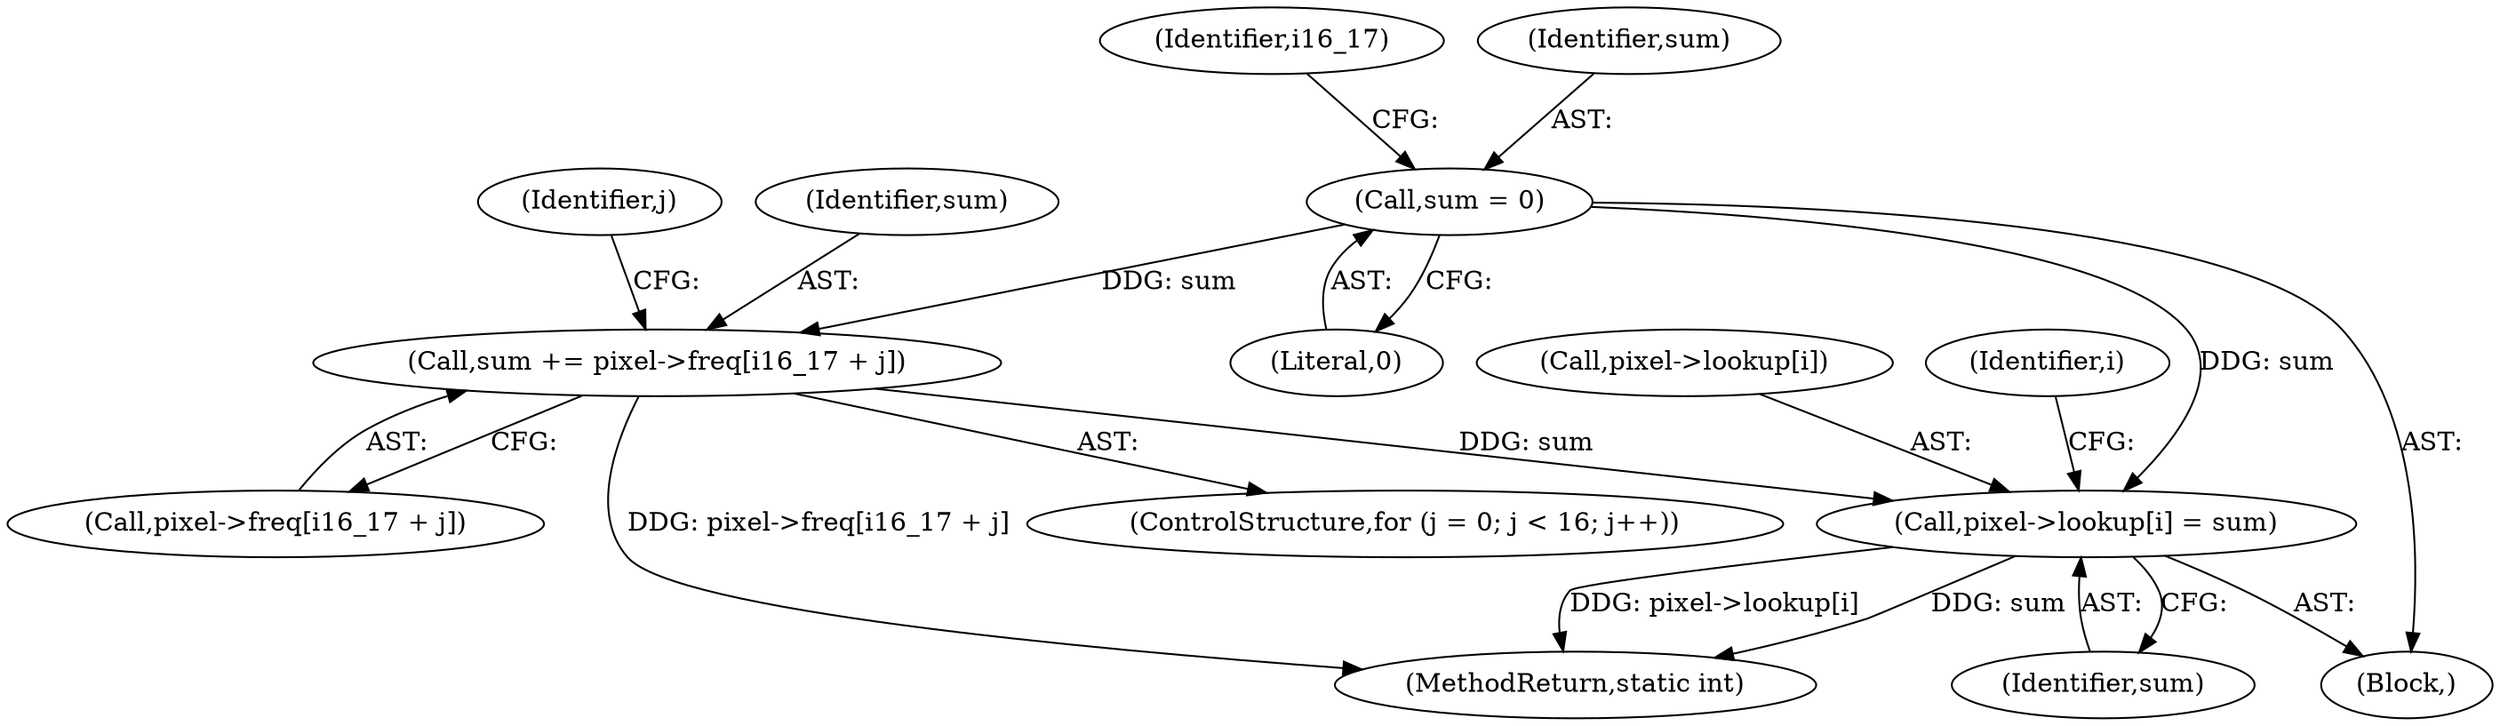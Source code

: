 digraph "0_FFmpeg_2171dfae8c065878a2e130390eb78cf2947a5b69@array" {
"1000337" [label="(Call,pixel->lookup[i] = sum)"];
"1000310" [label="(Call,sum = 0)"];
"1000328" [label="(Call,sum += pixel->freq[i16_17 + j])"];
"1000312" [label="(Literal,0)"];
"1000343" [label="(Identifier,sum)"];
"1000330" [label="(Call,pixel->freq[i16_17 + j])"];
"1000338" [label="(Call,pixel->lookup[i])"];
"1000328" [label="(Call,sum += pixel->freq[i16_17 + j])"];
"1000308" [label="(Block,)"];
"1000359" [label="(MethodReturn,static int)"];
"1000337" [label="(Call,pixel->lookup[i] = sum)"];
"1000307" [label="(Identifier,i)"];
"1000329" [label="(Identifier,sum)"];
"1000315" [label="(Identifier,i16_17)"];
"1000327" [label="(Identifier,j)"];
"1000311" [label="(Identifier,sum)"];
"1000319" [label="(ControlStructure,for (j = 0; j < 16; j++))"];
"1000310" [label="(Call,sum = 0)"];
"1000337" -> "1000308"  [label="AST: "];
"1000337" -> "1000343"  [label="CFG: "];
"1000338" -> "1000337"  [label="AST: "];
"1000343" -> "1000337"  [label="AST: "];
"1000307" -> "1000337"  [label="CFG: "];
"1000337" -> "1000359"  [label="DDG: sum"];
"1000337" -> "1000359"  [label="DDG: pixel->lookup[i]"];
"1000310" -> "1000337"  [label="DDG: sum"];
"1000328" -> "1000337"  [label="DDG: sum"];
"1000310" -> "1000308"  [label="AST: "];
"1000310" -> "1000312"  [label="CFG: "];
"1000311" -> "1000310"  [label="AST: "];
"1000312" -> "1000310"  [label="AST: "];
"1000315" -> "1000310"  [label="CFG: "];
"1000310" -> "1000328"  [label="DDG: sum"];
"1000328" -> "1000319"  [label="AST: "];
"1000328" -> "1000330"  [label="CFG: "];
"1000329" -> "1000328"  [label="AST: "];
"1000330" -> "1000328"  [label="AST: "];
"1000327" -> "1000328"  [label="CFG: "];
"1000328" -> "1000359"  [label="DDG: pixel->freq[i16_17 + j]"];
}
